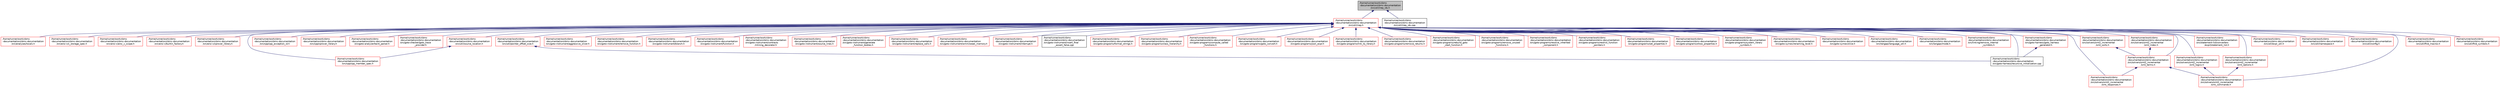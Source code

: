 digraph "/home/runner/work/cbmc-documentation/cbmc-documentation/src/util/irep_ids.h"
{
 // LATEX_PDF_SIZE
  bgcolor="transparent";
  edge [fontname="Helvetica",fontsize="10",labelfontname="Helvetica",labelfontsize="10"];
  node [fontname="Helvetica",fontsize="10",shape=record];
  Node1 [label="/home/runner/work/cbmc\l-documentation/cbmc-documentation\l/src/util/irep_ids.h",height=0.2,width=0.4,color="black", fillcolor="grey75", style="filled", fontcolor="black",tooltip=" "];
  Node1 -> Node2 [dir="back",color="midnightblue",fontsize="10",style="solid",fontname="Helvetica"];
  Node2 [label="/home/runner/work/cbmc\l-documentation/cbmc-documentation\l/src/util/irep.h",height=0.2,width=0.4,color="red",URL="$irep_8h.html",tooltip=" "];
  Node2 -> Node3 [dir="back",color="midnightblue",fontsize="10",style="solid",fontname="Helvetica"];
  Node3 [label="/home/runner/work/cbmc\l-documentation/cbmc-documentation\l/src/analyses/locals.h",height=0.2,width=0.4,color="red",URL="$locals_8h.html",tooltip=" "];
  Node2 -> Node29 [dir="back",color="midnightblue",fontsize="10",style="solid",fontname="Helvetica"];
  Node29 [label="/home/runner/work/cbmc\l-documentation/cbmc-documentation\l/src/ansi-c/c_storage_spec.h",height=0.2,width=0.4,color="red",URL="$c__storage__spec_8h.html",tooltip=" "];
  Node2 -> Node37 [dir="back",color="midnightblue",fontsize="10",style="solid",fontname="Helvetica"];
  Node37 [label="/home/runner/work/cbmc\l-documentation/cbmc-documentation\l/src/ansi-c/ansi_c_scope.h",height=0.2,width=0.4,color="red",URL="$ansi__c__scope_8h.html",tooltip=" "];
  Node2 -> Node47 [dir="back",color="midnightblue",fontsize="10",style="solid",fontname="Helvetica"];
  Node47 [label="/home/runner/work/cbmc\l-documentation/cbmc-documentation\l/src/ansi-c/builtin_factory.h",height=0.2,width=0.4,color="red",URL="$builtin__factory_8h.html",tooltip=" "];
  Node2 -> Node50 [dir="back",color="midnightblue",fontsize="10",style="solid",fontname="Helvetica"];
  Node50 [label="/home/runner/work/cbmc\l-documentation/cbmc-documentation\l/src/ansi-c/cprover_library.h",height=0.2,width=0.4,color="red",URL="$ansi-c_2cprover__library_8h.html",tooltip=" "];
  Node2 -> Node55 [dir="back",color="midnightblue",fontsize="10",style="solid",fontname="Helvetica"];
  Node55 [label="/home/runner/work/cbmc\l-documentation/cbmc-documentation\l/src/cpp/cpp_member_spec.h",height=0.2,width=0.4,color="red",URL="$cpp__member__spec_8h.html",tooltip=" "];
  Node2 -> Node95 [dir="back",color="midnightblue",fontsize="10",style="solid",fontname="Helvetica"];
  Node95 [label="/home/runner/work/cbmc\l-documentation/cbmc-documentation\l/src/cpp/cpp_exception_id.h",height=0.2,width=0.4,color="red",URL="$cpp__exception__id_8h.html",tooltip=" "];
  Node2 -> Node97 [dir="back",color="midnightblue",fontsize="10",style="solid",fontname="Helvetica"];
  Node97 [label="/home/runner/work/cbmc\l-documentation/cbmc-documentation\l/src/cpp/cprover_library.h",height=0.2,width=0.4,color="red",URL="$cpp_2cprover__library_8h.html",tooltip=" "];
  Node2 -> Node98 [dir="back",color="midnightblue",fontsize="10",style="solid",fontname="Helvetica"];
  Node98 [label="/home/runner/work/cbmc\l-documentation/cbmc-documentation\l/src/goto-analyzer/taint_parser.h",height=0.2,width=0.4,color="red",URL="$taint__parser_8h.html",tooltip=" "];
  Node2 -> Node100 [dir="back",color="midnightblue",fontsize="10",style="solid",fontname="Helvetica"];
  Node100 [label="/home/runner/work/cbmc\l-documentation/cbmc-documentation\l/src/goto-checker/goto_trace\l_provider.h",height=0.2,width=0.4,color="red",URL="$goto__trace__provider_8h.html",tooltip=" "];
  Node2 -> Node112 [dir="back",color="midnightblue",fontsize="10",style="solid",fontname="Helvetica"];
  Node112 [label="/home/runner/work/cbmc\l-documentation/cbmc-documentation\l/src/goto-harness/goto_harness\l_generator.h",height=0.2,width=0.4,color="red",URL="$goto__harness__generator_8h.html",tooltip=" "];
  Node112 -> Node120 [dir="back",color="midnightblue",fontsize="10",style="solid",fontname="Helvetica"];
  Node120 [label="/home/runner/work/cbmc\l-documentation/cbmc-documentation\l/src/goto-harness/recursive_initialization.cpp",height=0.2,width=0.4,color="black",URL="$recursive__initialization_8cpp.html",tooltip=" "];
  Node2 -> Node120 [dir="back",color="midnightblue",fontsize="10",style="solid",fontname="Helvetica"];
  Node2 -> Node121 [dir="back",color="midnightblue",fontsize="10",style="solid",fontname="Helvetica"];
  Node121 [label="/home/runner/work/cbmc\l-documentation/cbmc-documentation\l/src/goto-instrument/aggressive_slicer.h",height=0.2,width=0.4,color="red",URL="$aggressive__slicer_8h.html",tooltip=" "];
  Node2 -> Node125 [dir="back",color="midnightblue",fontsize="10",style="solid",fontname="Helvetica"];
  Node125 [label="/home/runner/work/cbmc\l-documentation/cbmc-documentation\l/src/goto-instrument/remove_function.h",height=0.2,width=0.4,color="red",URL="$remove__function_8h.html",tooltip=" "];
  Node2 -> Node127 [dir="back",color="midnightblue",fontsize="10",style="solid",fontname="Helvetica"];
  Node127 [label="/home/runner/work/cbmc\l-documentation/cbmc-documentation\l/src/goto-instrument/branch.h",height=0.2,width=0.4,color="red",URL="$branch_8h.html",tooltip=" "];
  Node2 -> Node129 [dir="back",color="midnightblue",fontsize="10",style="solid",fontname="Helvetica"];
  Node129 [label="/home/runner/work/cbmc\l-documentation/cbmc-documentation\l/src/goto-instrument/function.h",height=0.2,width=0.4,color="red",URL="$function_8h.html",tooltip=" "];
  Node2 -> Node131 [dir="back",color="midnightblue",fontsize="10",style="solid",fontname="Helvetica"];
  Node131 [label="/home/runner/work/cbmc\l-documentation/cbmc-documentation\l/src/goto-instrument/contracts\l/inlining_decorator.h",height=0.2,width=0.4,color="red",URL="$inlining__decorator_8h.html",tooltip=" "];
  Node2 -> Node133 [dir="back",color="midnightblue",fontsize="10",style="solid",fontname="Helvetica"];
  Node133 [label="/home/runner/work/cbmc\l-documentation/cbmc-documentation\l/src/goto-instrument/source_lines.h",height=0.2,width=0.4,color="red",URL="$source__lines_8h.html",tooltip=" "];
  Node2 -> Node140 [dir="back",color="midnightblue",fontsize="10",style="solid",fontname="Helvetica"];
  Node140 [label="/home/runner/work/cbmc\l-documentation/cbmc-documentation\l/src/goto-instrument/generate\l_function_bodies.h",height=0.2,width=0.4,color="red",URL="$generate__function__bodies_8h.html",tooltip=" "];
  Node2 -> Node142 [dir="back",color="midnightblue",fontsize="10",style="solid",fontname="Helvetica"];
  Node142 [label="/home/runner/work/cbmc\l-documentation/cbmc-documentation\l/src/goto-instrument/replace_calls.h",height=0.2,width=0.4,color="red",URL="$replace__calls_8h.html",tooltip=" "];
  Node2 -> Node144 [dir="back",color="midnightblue",fontsize="10",style="solid",fontname="Helvetica"];
  Node144 [label="/home/runner/work/cbmc\l-documentation/cbmc-documentation\l/src/goto-instrument/wmm/weak_memory.h",height=0.2,width=0.4,color="red",URL="$weak__memory_8h.html",tooltip=" "];
  Node2 -> Node146 [dir="back",color="midnightblue",fontsize="10",style="solid",fontname="Helvetica"];
  Node146 [label="/home/runner/work/cbmc\l-documentation/cbmc-documentation\l/src/goto-instrument/interrupt.h",height=0.2,width=0.4,color="red",URL="$interrupt_8h.html",tooltip=" "];
  Node2 -> Node148 [dir="back",color="midnightblue",fontsize="10",style="solid",fontname="Helvetica"];
  Node148 [label="/home/runner/work/cbmc\l-documentation/cbmc-documentation\l/src/goto-instrument/insert_final\l_assert_false.cpp",height=0.2,width=0.4,color="black",URL="$insert__final__assert__false_8cpp.html",tooltip=" "];
  Node2 -> Node149 [dir="back",color="midnightblue",fontsize="10",style="solid",fontname="Helvetica"];
  Node149 [label="/home/runner/work/cbmc\l-documentation/cbmc-documentation\l/src/goto-programs/format_strings.h",height=0.2,width=0.4,color="red",URL="$format__strings_8h.html",tooltip=" "];
  Node2 -> Node153 [dir="back",color="midnightblue",fontsize="10",style="solid",fontname="Helvetica"];
  Node153 [label="/home/runner/work/cbmc\l-documentation/cbmc-documentation\l/src/goto-programs/class_hierarchy.h",height=0.2,width=0.4,color="red",URL="$class__hierarchy_8h.html",tooltip=" "];
  Node2 -> Node176 [dir="back",color="midnightblue",fontsize="10",style="solid",fontname="Helvetica"];
  Node176 [label="/home/runner/work/cbmc\l-documentation/cbmc-documentation\l/src/goto-programs/compute_called\l_functions.h",height=0.2,width=0.4,color="red",URL="$compute__called__functions_8h.html",tooltip=" "];
  Node2 -> Node181 [dir="back",color="midnightblue",fontsize="10",style="solid",fontname="Helvetica"];
  Node181 [label="/home/runner/work/cbmc\l-documentation/cbmc-documentation\l/src/goto-programs/goto_convert.h",height=0.2,width=0.4,color="red",URL="$goto__convert_8h.html",tooltip=" "];
  Node2 -> Node186 [dir="back",color="midnightblue",fontsize="10",style="solid",fontname="Helvetica"];
  Node186 [label="/home/runner/work/cbmc\l-documentation/cbmc-documentation\l/src/goto-programs/json_expr.h",height=0.2,width=0.4,color="red",URL="$json__expr_8h.html",tooltip=" "];
  Node2 -> Node190 [dir="back",color="midnightblue",fontsize="10",style="solid",fontname="Helvetica"];
  Node190 [label="/home/runner/work/cbmc\l-documentation/cbmc-documentation\l/src/goto-programs/link_to_library.h",height=0.2,width=0.4,color="red",URL="$link__to__library_8h.html",tooltip=" "];
  Node2 -> Node191 [dir="back",color="midnightblue",fontsize="10",style="solid",fontname="Helvetica"];
  Node191 [label="/home/runner/work/cbmc\l-documentation/cbmc-documentation\l/src/goto-programs/remove_returns.h",height=0.2,width=0.4,color="red",URL="$remove__returns_8h.html",tooltip=" "];
  Node2 -> Node196 [dir="back",color="midnightblue",fontsize="10",style="solid",fontname="Helvetica"];
  Node196 [label="/home/runner/work/cbmc\l-documentation/cbmc-documentation\l/src/goto-programs/rebuild_goto\l_start_function.h",height=0.2,width=0.4,color="red",URL="$rebuild__goto__start__function_8h.html",tooltip=" "];
  Node2 -> Node199 [dir="back",color="midnightblue",fontsize="10",style="solid",fontname="Helvetica"];
  Node199 [label="/home/runner/work/cbmc\l-documentation/cbmc-documentation\l/src/goto-programs/remove_unused\l_functions.h",height=0.2,width=0.4,color="red",URL="$remove__unused__functions_8h.html",tooltip=" "];
  Node2 -> Node201 [dir="back",color="midnightblue",fontsize="10",style="solid",fontname="Helvetica"];
  Node201 [label="/home/runner/work/cbmc\l-documentation/cbmc-documentation\l/src/goto-programs/resolve_inherited\l_component.h",height=0.2,width=0.4,color="red",URL="$resolve__inherited__component_8h.html",tooltip=" "];
  Node2 -> Node217 [dir="back",color="midnightblue",fontsize="10",style="solid",fontname="Helvetica"];
  Node217 [label="/home/runner/work/cbmc\l-documentation/cbmc-documentation\l/src/goto-programs/restrict_function\l_pointers.h",height=0.2,width=0.4,color="red",URL="$restrict__function__pointers_8h.html",tooltip=" "];
  Node2 -> Node219 [dir="back",color="midnightblue",fontsize="10",style="solid",fontname="Helvetica"];
  Node219 [label="/home/runner/work/cbmc\l-documentation/cbmc-documentation\l/src/goto-programs/set_properties.h",height=0.2,width=0.4,color="red",URL="$set__properties_8h.html",tooltip=" "];
  Node2 -> Node221 [dir="back",color="midnightblue",fontsize="10",style="solid",fontname="Helvetica"];
  Node221 [label="/home/runner/work/cbmc\l-documentation/cbmc-documentation\l/src/goto-programs/show_properties.h",height=0.2,width=0.4,color="red",URL="$show__properties_8h.html",tooltip=" "];
  Node2 -> Node230 [dir="back",color="midnightblue",fontsize="10",style="solid",fontname="Helvetica"];
  Node230 [label="/home/runner/work/cbmc\l-documentation/cbmc-documentation\l/src/goto-programs/system_library\l_symbols.h",height=0.2,width=0.4,color="red",URL="$system__library__symbols_8h.html",tooltip=" "];
  Node2 -> Node234 [dir="back",color="midnightblue",fontsize="10",style="solid",fontname="Helvetica"];
  Node234 [label="/home/runner/work/cbmc\l-documentation/cbmc-documentation\l/src/goto-symex/renaming_level.h",height=0.2,width=0.4,color="red",URL="$renaming__level_8h.html",tooltip=" "];
  Node2 -> Node289 [dir="back",color="midnightblue",fontsize="10",style="solid",fontname="Helvetica"];
  Node289 [label="/home/runner/work/cbmc\l-documentation/cbmc-documentation\l/src/goto-symex/slice.h",height=0.2,width=0.4,color="red",URL="$slice_8h.html",tooltip=" "];
  Node2 -> Node292 [dir="back",color="midnightblue",fontsize="10",style="solid",fontname="Helvetica"];
  Node292 [label="/home/runner/work/cbmc\l-documentation/cbmc-documentation\l/src/langapi/language_util.h",height=0.2,width=0.4,color="red",URL="$language__util_8h.html",tooltip=" "];
  Node2 -> Node315 [dir="back",color="midnightblue",fontsize="10",style="solid",fontname="Helvetica"];
  Node315 [label="/home/runner/work/cbmc\l-documentation/cbmc-documentation\l/src/langapi/mode.h",height=0.2,width=0.4,color="red",URL="$mode_8h.html",tooltip=" "];
  Node2 -> Node322 [dir="back",color="midnightblue",fontsize="10",style="solid",fontname="Helvetica"];
  Node322 [label="/home/runner/work/cbmc\l-documentation/cbmc-documentation\l/src/linking/remove_internal\l_symbols.h",height=0.2,width=0.4,color="red",URL="$remove__internal__symbols_8h.html",tooltip=" "];
  Node2 -> Node325 [dir="back",color="midnightblue",fontsize="10",style="solid",fontname="Helvetica"];
  Node325 [label="/home/runner/work/cbmc\l-documentation/cbmc-documentation\l/src/solvers/smt2_incremental\l/smt_commands.h",height=0.2,width=0.4,color="red",URL="$smt__commands_8h.html",tooltip=" "];
  Node2 -> Node337 [dir="back",color="midnightblue",fontsize="10",style="solid",fontname="Helvetica"];
  Node337 [label="/home/runner/work/cbmc\l-documentation/cbmc-documentation\l/src/solvers/smt2_incremental\l/smt_index.h",height=0.2,width=0.4,color="red",URL="$smt__index_8h.html",tooltip=" "];
  Node337 -> Node339 [dir="back",color="midnightblue",fontsize="10",style="solid",fontname="Helvetica"];
  Node339 [label="/home/runner/work/cbmc\l-documentation/cbmc-documentation\l/src/solvers/smt2_incremental\l/smt_terms.h",height=0.2,width=0.4,color="red",URL="$smt__terms_8h.html",tooltip=" "];
  Node339 -> Node325 [dir="back",color="midnightblue",fontsize="10",style="solid",fontname="Helvetica"];
  Node339 -> Node348 [dir="back",color="midnightblue",fontsize="10",style="solid",fontname="Helvetica"];
  Node348 [label="/home/runner/work/cbmc\l-documentation/cbmc-documentation\l/src/solvers/smt2_incremental\l/smt_responses.h",height=0.2,width=0.4,color="red",URL="$smt__responses_8h.html",tooltip=" "];
  Node2 -> Node354 [dir="back",color="midnightblue",fontsize="10",style="solid",fontname="Helvetica"];
  Node354 [label="/home/runner/work/cbmc\l-documentation/cbmc-documentation\l/src/solvers/smt2_incremental\l/smt_logics.h",height=0.2,width=0.4,color="red",URL="$smt__logics_8h.html",tooltip=" "];
  Node354 -> Node325 [dir="back",color="midnightblue",fontsize="10",style="solid",fontname="Helvetica"];
  Node2 -> Node356 [dir="back",color="midnightblue",fontsize="10",style="solid",fontname="Helvetica"];
  Node356 [label="/home/runner/work/cbmc\l-documentation/cbmc-documentation\l/src/solvers/smt2_incremental\l/smt_options.h",height=0.2,width=0.4,color="red",URL="$smt__options_8h.html",tooltip=" "];
  Node356 -> Node325 [dir="back",color="midnightblue",fontsize="10",style="solid",fontname="Helvetica"];
  Node2 -> Node339 [dir="back",color="midnightblue",fontsize="10",style="solid",fontname="Helvetica"];
  Node2 -> Node348 [dir="back",color="midnightblue",fontsize="10",style="solid",fontname="Helvetica"];
  Node2 -> Node358 [dir="back",color="midnightblue",fontsize="10",style="solid",fontname="Helvetica"];
  Node358 [label="/home/runner/work/cbmc\l-documentation/cbmc-documentation\l/src/solvers/smt2_incremental\l/smt_sorts.h",height=0.2,width=0.4,color="red",URL="$smt__sorts_8h.html",tooltip=" "];
  Node358 -> Node339 [dir="back",color="midnightblue",fontsize="10",style="solid",fontname="Helvetica"];
  Node2 -> Node360 [dir="back",color="midnightblue",fontsize="10",style="solid",fontname="Helvetica"];
  Node360 [label="/home/runner/work/cbmc\l-documentation/cbmc-documentation\l/src/statement-list/converters\l/expr2statement_list.h",height=0.2,width=0.4,color="red",URL="$expr2statement__list_8h.html",tooltip=" "];
  Node2 -> Node362 [dir="back",color="midnightblue",fontsize="10",style="solid",fontname="Helvetica"];
  Node362 [label="/home/runner/work/cbmc\l-documentation/cbmc-documentation\l/src/util/source_location.h",height=0.2,width=0.4,color="red",URL="$source__location_8h.html",tooltip=" "];
  Node362 -> Node55 [dir="back",color="midnightblue",fontsize="10",style="solid",fontname="Helvetica"];
  Node2 -> Node1307 [dir="back",color="midnightblue",fontsize="10",style="solid",fontname="Helvetica"];
  Node1307 [label="/home/runner/work/cbmc\l-documentation/cbmc-documentation\l/src/util/expr_util.h",height=0.2,width=0.4,color="red",URL="$expr__util_8h.html",tooltip="Deprecated expression utility functions."];
  Node2 -> Node1308 [dir="back",color="midnightblue",fontsize="10",style="solid",fontname="Helvetica"];
  Node1308 [label="/home/runner/work/cbmc\l-documentation/cbmc-documentation\l/src/util/namespace.h",height=0.2,width=0.4,color="red",URL="$namespace_8h.html",tooltip=" "];
  Node2 -> Node1310 [dir="back",color="midnightblue",fontsize="10",style="solid",fontname="Helvetica"];
  Node1310 [label="/home/runner/work/cbmc\l-documentation/cbmc-documentation\l/src/util/config.h",height=0.2,width=0.4,color="red",URL="$config_8h.html",tooltip=" "];
  Node2 -> Node1315 [dir="back",color="midnightblue",fontsize="10",style="solid",fontname="Helvetica"];
  Node1315 [label="/home/runner/work/cbmc\l-documentation/cbmc-documentation\l/src/util/pointer_offset_size.h",height=0.2,width=0.4,color="red",URL="$pointer__offset__size_8h.html",tooltip=" "];
  Node1315 -> Node120 [dir="back",color="midnightblue",fontsize="10",style="solid",fontname="Helvetica"];
  Node2 -> Node1316 [dir="back",color="midnightblue",fontsize="10",style="solid",fontname="Helvetica"];
  Node1316 [label="/home/runner/work/cbmc\l-documentation/cbmc-documentation\l/src/util/find_macros.h",height=0.2,width=0.4,color="red",URL="$find__macros_8h.html",tooltip=" "];
  Node2 -> Node1317 [dir="back",color="midnightblue",fontsize="10",style="solid",fontname="Helvetica"];
  Node1317 [label="/home/runner/work/cbmc\l-documentation/cbmc-documentation\l/src/util/find_symbols.h",height=0.2,width=0.4,color="red",URL="$find__symbols_8h.html",tooltip=" "];
  Node1 -> Node1358 [dir="back",color="midnightblue",fontsize="10",style="solid",fontname="Helvetica"];
  Node1358 [label="/home/runner/work/cbmc\l-documentation/cbmc-documentation\l/src/util/irep_ids.cpp",height=0.2,width=0.4,color="black",URL="$irep__ids_8cpp.html",tooltip=" "];
}
